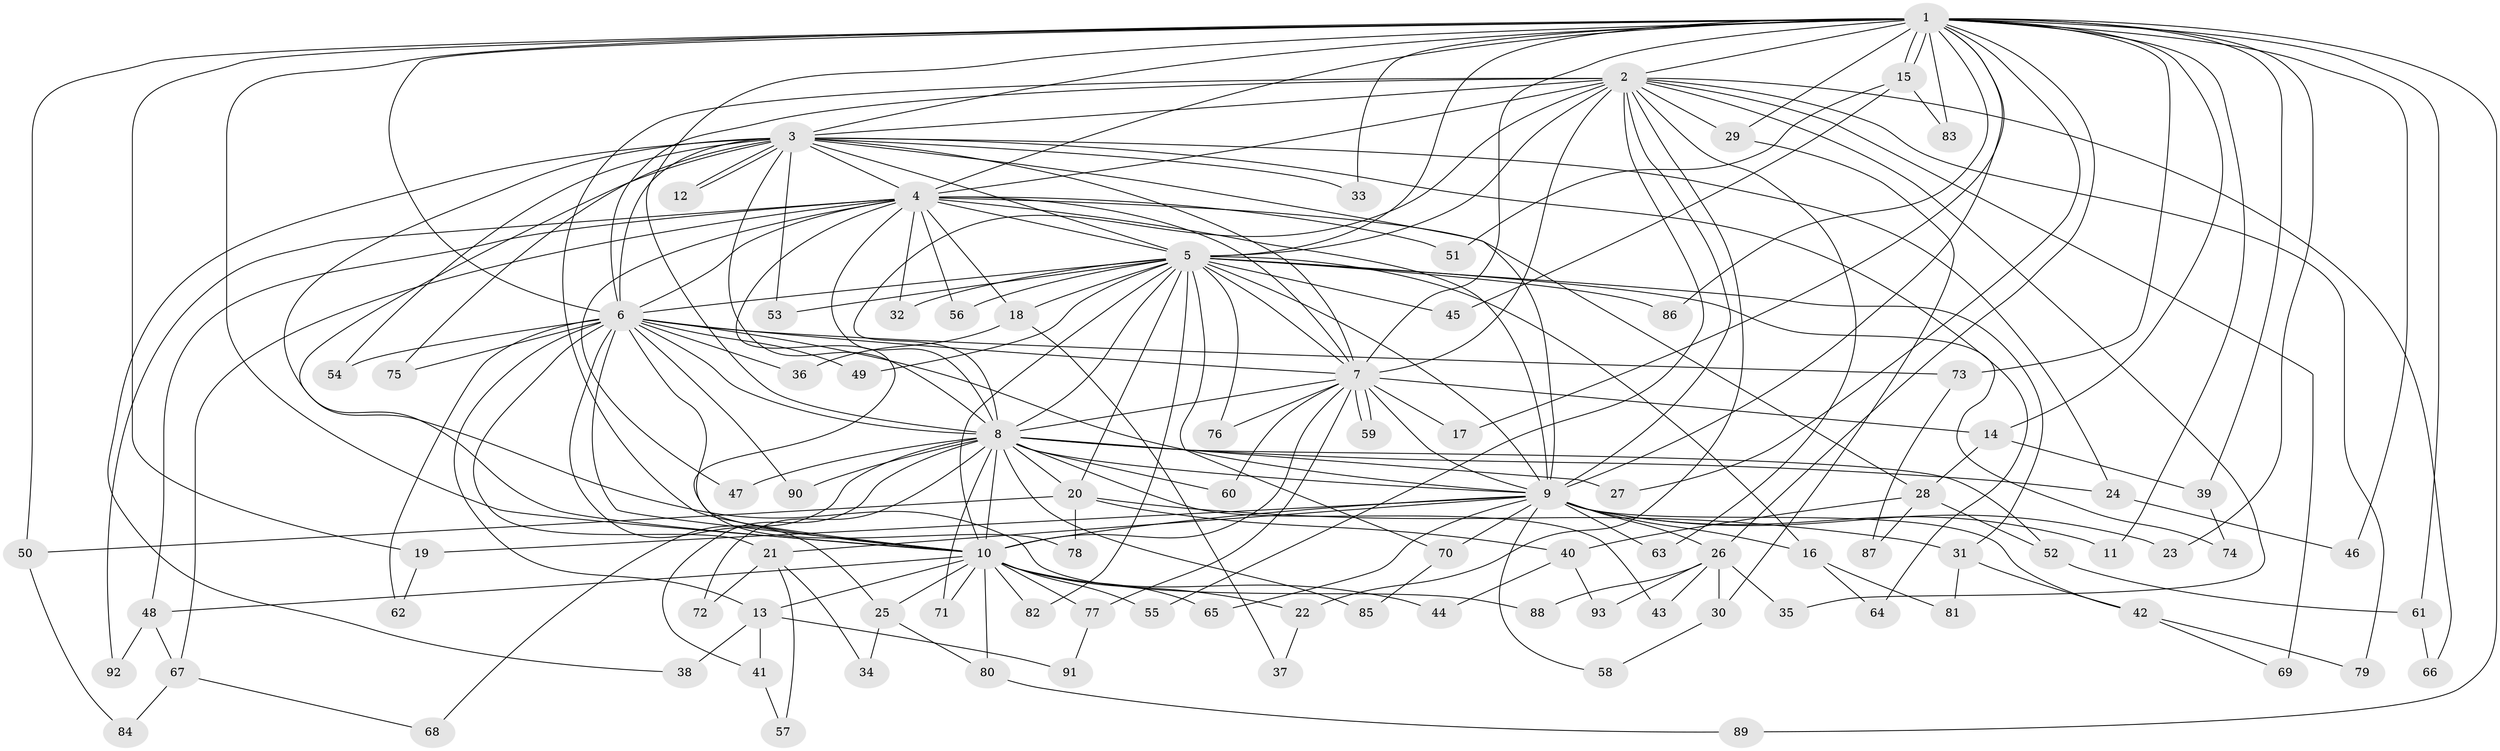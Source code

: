// coarse degree distribution, {27: 0.013513513513513514, 16: 0.013513513513513514, 17: 0.02702702702702703, 22: 0.02702702702702703, 15: 0.013513513513513514, 20: 0.013513513513513514, 23: 0.013513513513513514, 18: 0.013513513513513514, 2: 0.5135135135135135, 4: 0.13513513513513514, 3: 0.17567567567567569, 6: 0.013513513513513514, 5: 0.02702702702702703}
// Generated by graph-tools (version 1.1) at 2025/51/02/27/25 19:51:43]
// undirected, 93 vertices, 211 edges
graph export_dot {
graph [start="1"]
  node [color=gray90,style=filled];
  1;
  2;
  3;
  4;
  5;
  6;
  7;
  8;
  9;
  10;
  11;
  12;
  13;
  14;
  15;
  16;
  17;
  18;
  19;
  20;
  21;
  22;
  23;
  24;
  25;
  26;
  27;
  28;
  29;
  30;
  31;
  32;
  33;
  34;
  35;
  36;
  37;
  38;
  39;
  40;
  41;
  42;
  43;
  44;
  45;
  46;
  47;
  48;
  49;
  50;
  51;
  52;
  53;
  54;
  55;
  56;
  57;
  58;
  59;
  60;
  61;
  62;
  63;
  64;
  65;
  66;
  67;
  68;
  69;
  70;
  71;
  72;
  73;
  74;
  75;
  76;
  77;
  78;
  79;
  80;
  81;
  82;
  83;
  84;
  85;
  86;
  87;
  88;
  89;
  90;
  91;
  92;
  93;
  1 -- 2;
  1 -- 3;
  1 -- 4;
  1 -- 5;
  1 -- 6;
  1 -- 7;
  1 -- 8;
  1 -- 9;
  1 -- 10;
  1 -- 11;
  1 -- 14;
  1 -- 15;
  1 -- 15;
  1 -- 17;
  1 -- 19;
  1 -- 23;
  1 -- 26;
  1 -- 27;
  1 -- 29;
  1 -- 33;
  1 -- 39;
  1 -- 46;
  1 -- 50;
  1 -- 61;
  1 -- 73;
  1 -- 83;
  1 -- 86;
  1 -- 89;
  2 -- 3;
  2 -- 4;
  2 -- 5;
  2 -- 6;
  2 -- 7;
  2 -- 8;
  2 -- 9;
  2 -- 10;
  2 -- 22;
  2 -- 29;
  2 -- 35;
  2 -- 55;
  2 -- 63;
  2 -- 66;
  2 -- 69;
  2 -- 79;
  3 -- 4;
  3 -- 5;
  3 -- 6;
  3 -- 7;
  3 -- 8;
  3 -- 9;
  3 -- 10;
  3 -- 12;
  3 -- 12;
  3 -- 24;
  3 -- 33;
  3 -- 38;
  3 -- 53;
  3 -- 54;
  3 -- 64;
  3 -- 75;
  3 -- 88;
  4 -- 5;
  4 -- 6;
  4 -- 7;
  4 -- 8;
  4 -- 9;
  4 -- 10;
  4 -- 18;
  4 -- 28;
  4 -- 32;
  4 -- 47;
  4 -- 48;
  4 -- 51;
  4 -- 56;
  4 -- 67;
  4 -- 92;
  5 -- 6;
  5 -- 7;
  5 -- 8;
  5 -- 9;
  5 -- 10;
  5 -- 16;
  5 -- 18;
  5 -- 20;
  5 -- 31;
  5 -- 32;
  5 -- 45;
  5 -- 49;
  5 -- 53;
  5 -- 56;
  5 -- 70;
  5 -- 74;
  5 -- 76;
  5 -- 82;
  5 -- 86;
  6 -- 7;
  6 -- 8;
  6 -- 9;
  6 -- 10;
  6 -- 13;
  6 -- 21;
  6 -- 25;
  6 -- 36;
  6 -- 49;
  6 -- 54;
  6 -- 62;
  6 -- 73;
  6 -- 75;
  6 -- 78;
  6 -- 90;
  7 -- 8;
  7 -- 9;
  7 -- 10;
  7 -- 14;
  7 -- 17;
  7 -- 59;
  7 -- 59;
  7 -- 60;
  7 -- 76;
  7 -- 77;
  8 -- 9;
  8 -- 10;
  8 -- 20;
  8 -- 24;
  8 -- 27;
  8 -- 41;
  8 -- 43;
  8 -- 47;
  8 -- 52;
  8 -- 60;
  8 -- 68;
  8 -- 71;
  8 -- 72;
  8 -- 85;
  8 -- 90;
  9 -- 10;
  9 -- 11;
  9 -- 16;
  9 -- 19;
  9 -- 21;
  9 -- 23;
  9 -- 26;
  9 -- 42;
  9 -- 58;
  9 -- 63;
  9 -- 65;
  9 -- 70;
  10 -- 13;
  10 -- 22;
  10 -- 25;
  10 -- 44;
  10 -- 48;
  10 -- 55;
  10 -- 65;
  10 -- 71;
  10 -- 77;
  10 -- 80;
  10 -- 82;
  13 -- 38;
  13 -- 41;
  13 -- 91;
  14 -- 28;
  14 -- 39;
  15 -- 45;
  15 -- 51;
  15 -- 83;
  16 -- 64;
  16 -- 81;
  18 -- 36;
  18 -- 37;
  19 -- 62;
  20 -- 31;
  20 -- 40;
  20 -- 50;
  20 -- 78;
  21 -- 34;
  21 -- 57;
  21 -- 72;
  22 -- 37;
  24 -- 46;
  25 -- 34;
  25 -- 80;
  26 -- 30;
  26 -- 35;
  26 -- 43;
  26 -- 88;
  26 -- 93;
  28 -- 40;
  28 -- 52;
  28 -- 87;
  29 -- 30;
  30 -- 58;
  31 -- 42;
  31 -- 81;
  39 -- 74;
  40 -- 44;
  40 -- 93;
  41 -- 57;
  42 -- 69;
  42 -- 79;
  48 -- 67;
  48 -- 92;
  50 -- 84;
  52 -- 61;
  61 -- 66;
  67 -- 68;
  67 -- 84;
  70 -- 85;
  73 -- 87;
  77 -- 91;
  80 -- 89;
}
